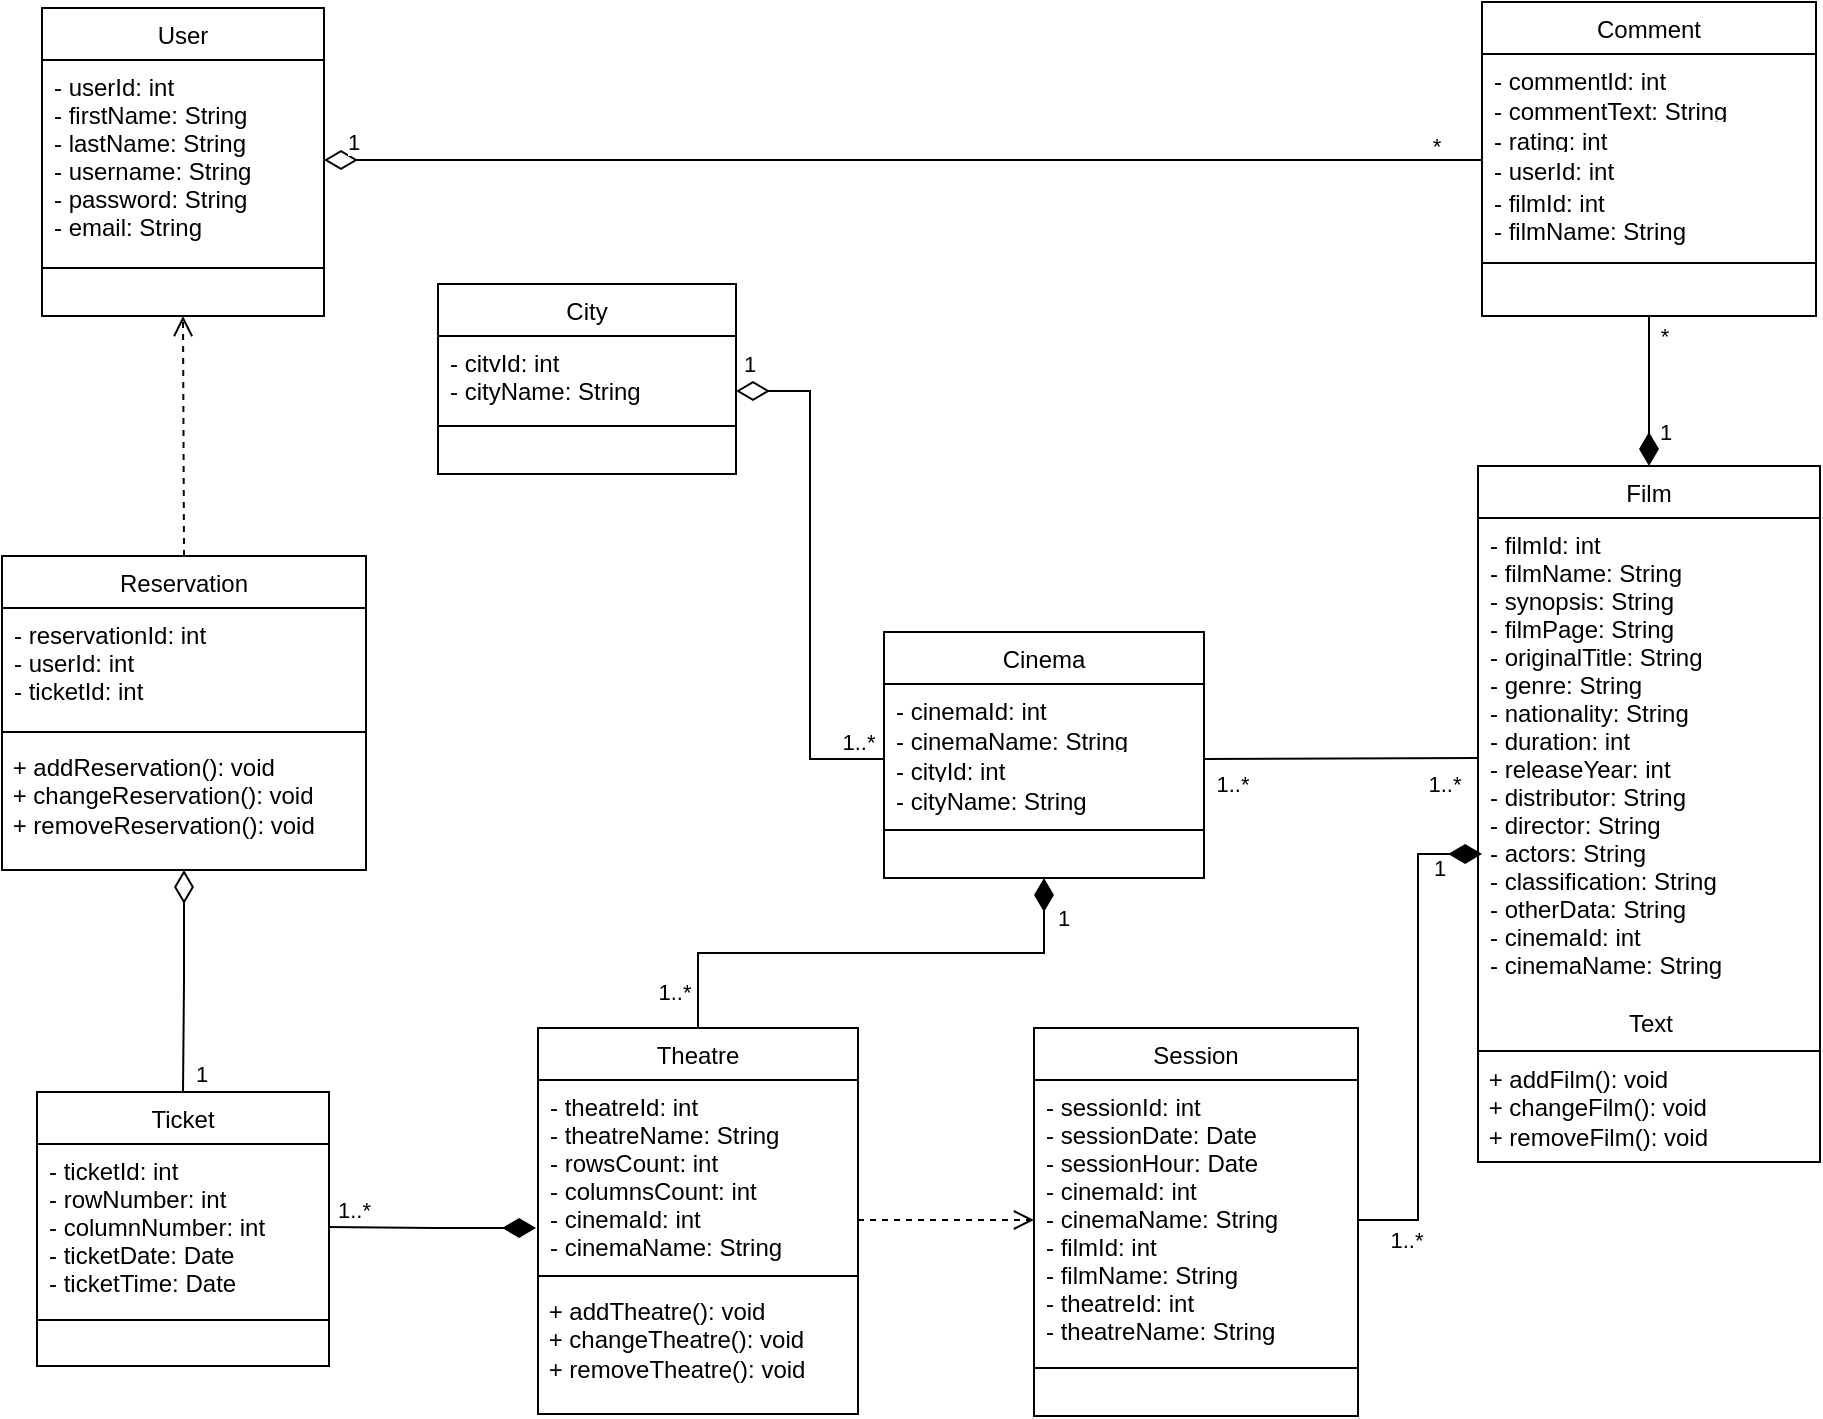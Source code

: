 <mxfile version="24.2.3" type="device">
  <diagram id="C5RBs43oDa-KdzZeNtuy" name="Page-1">
    <mxGraphModel dx="2261" dy="746" grid="0" gridSize="13" guides="1" tooltips="1" connect="1" arrows="1" fold="1" page="1" pageScale="1" pageWidth="827" pageHeight="1169" math="0" shadow="0">
      <root>
        <mxCell id="WIyWlLk6GJQsqaUBKTNV-0" />
        <mxCell id="WIyWlLk6GJQsqaUBKTNV-1" parent="WIyWlLk6GJQsqaUBKTNV-0" />
        <mxCell id="zkfFHV4jXpPFQw0GAbJ--17" value="Cinema" style="swimlane;fontStyle=0;align=center;verticalAlign=top;childLayout=stackLayout;horizontal=1;startSize=26;horizontalStack=0;resizeParent=1;resizeLast=0;collapsible=1;marginBottom=0;rounded=0;shadow=0;strokeWidth=1;" parent="WIyWlLk6GJQsqaUBKTNV-1" vertex="1">
          <mxGeometry x="-368" y="374" width="160" height="123" as="geometry">
            <mxRectangle x="550" y="140" width="160" height="26" as="alternateBounds" />
          </mxGeometry>
        </mxCell>
        <mxCell id="zkfFHV4jXpPFQw0GAbJ--18" value="- cinemaId: int" style="text;align=left;verticalAlign=top;spacingLeft=4;spacingRight=4;overflow=hidden;rotatable=0;points=[[0,0.5],[1,0.5]];portConstraint=eastwest;" parent="zkfFHV4jXpPFQw0GAbJ--17" vertex="1">
          <mxGeometry y="26" width="160" height="15" as="geometry" />
        </mxCell>
        <mxCell id="zkfFHV4jXpPFQw0GAbJ--21" value="- cinemaName: String" style="text;align=left;verticalAlign=top;spacingLeft=4;spacingRight=4;overflow=hidden;rotatable=0;points=[[0,0.5],[1,0.5]];portConstraint=eastwest;rounded=0;shadow=0;html=0;" parent="zkfFHV4jXpPFQw0GAbJ--17" vertex="1">
          <mxGeometry y="41" width="160" height="15" as="geometry" />
        </mxCell>
        <mxCell id="zkfFHV4jXpPFQw0GAbJ--19" value="- cityId: int" style="text;align=left;verticalAlign=top;spacingLeft=4;spacingRight=4;overflow=hidden;rotatable=0;points=[[0,0.5],[1,0.5]];portConstraint=eastwest;rounded=0;shadow=0;html=0;" parent="zkfFHV4jXpPFQw0GAbJ--17" vertex="1">
          <mxGeometry y="56" width="160" height="15" as="geometry" />
        </mxCell>
        <mxCell id="zkfFHV4jXpPFQw0GAbJ--20" value="- cityName: String" style="text;align=left;verticalAlign=top;spacingLeft=4;spacingRight=4;overflow=hidden;rotatable=0;points=[[0,0.5],[1,0.5]];portConstraint=eastwest;rounded=0;shadow=0;html=0;fontFamily=Helvetica;" parent="zkfFHV4jXpPFQw0GAbJ--17" vertex="1">
          <mxGeometry y="71" width="160" height="24" as="geometry" />
        </mxCell>
        <mxCell id="zkfFHV4jXpPFQw0GAbJ--23" value="" style="line;html=1;strokeWidth=1;align=left;verticalAlign=middle;spacingTop=-1;spacingLeft=3;spacingRight=3;rotatable=0;labelPosition=right;points=[];portConstraint=eastwest;" parent="zkfFHV4jXpPFQw0GAbJ--17" vertex="1">
          <mxGeometry y="95" width="160" height="8" as="geometry" />
        </mxCell>
        <mxCell id="QFWBWIgybLpeq1G7iUkS-0" value="City" style="swimlane;fontStyle=0;align=center;verticalAlign=top;childLayout=stackLayout;horizontal=1;startSize=26;horizontalStack=0;resizeParent=1;resizeLast=0;collapsible=1;marginBottom=0;rounded=0;shadow=0;strokeWidth=1;" parent="WIyWlLk6GJQsqaUBKTNV-1" vertex="1">
          <mxGeometry x="-591" y="200" width="149" height="95" as="geometry">
            <mxRectangle x="550" y="140" width="160" height="26" as="alternateBounds" />
          </mxGeometry>
        </mxCell>
        <mxCell id="QFWBWIgybLpeq1G7iUkS-2" value="- cityId: int" style="text;align=left;verticalAlign=top;spacingLeft=4;spacingRight=4;overflow=hidden;rotatable=0;points=[[0,0.5],[1,0.5]];portConstraint=eastwest;rounded=0;shadow=0;html=0;" parent="QFWBWIgybLpeq1G7iUkS-0" vertex="1">
          <mxGeometry y="26" width="149" height="14" as="geometry" />
        </mxCell>
        <mxCell id="QFWBWIgybLpeq1G7iUkS-4" value="- cityName: String" style="text;align=left;verticalAlign=top;spacingLeft=4;spacingRight=4;overflow=hidden;rotatable=0;points=[[0,0.5],[1,0.5]];portConstraint=eastwest;rounded=0;shadow=0;html=0;fontFamily=Helvetica;" parent="QFWBWIgybLpeq1G7iUkS-0" vertex="1">
          <mxGeometry y="40" width="149" height="27" as="geometry" />
        </mxCell>
        <mxCell id="QFWBWIgybLpeq1G7iUkS-5" value="" style="line;html=1;strokeWidth=1;align=left;verticalAlign=middle;spacingTop=-1;spacingLeft=3;spacingRight=3;rotatable=0;labelPosition=right;points=[];portConstraint=eastwest;" parent="QFWBWIgybLpeq1G7iUkS-0" vertex="1">
          <mxGeometry y="67" width="149" height="8" as="geometry" />
        </mxCell>
        <mxCell id="QFWBWIgybLpeq1G7iUkS-7" value="Comment" style="swimlane;fontStyle=0;align=center;verticalAlign=top;childLayout=stackLayout;horizontal=1;startSize=26;horizontalStack=0;resizeParent=1;resizeLast=0;collapsible=1;marginBottom=0;rounded=0;shadow=0;strokeWidth=1;" parent="WIyWlLk6GJQsqaUBKTNV-1" vertex="1">
          <mxGeometry x="-69" y="59" width="167" height="157" as="geometry">
            <mxRectangle x="550" y="140" width="160" height="26" as="alternateBounds" />
          </mxGeometry>
        </mxCell>
        <mxCell id="QFWBWIgybLpeq1G7iUkS-8" value="- commentId: int" style="text;align=left;verticalAlign=top;spacingLeft=4;spacingRight=4;overflow=hidden;rotatable=0;points=[[0,0.5],[1,0.5]];portConstraint=eastwest;" parent="QFWBWIgybLpeq1G7iUkS-7" vertex="1">
          <mxGeometry y="26" width="167" height="15" as="geometry" />
        </mxCell>
        <mxCell id="QFWBWIgybLpeq1G7iUkS-9" value="- commentText: String" style="text;align=left;verticalAlign=top;spacingLeft=4;spacingRight=4;overflow=hidden;rotatable=0;points=[[0,0.5],[1,0.5]];portConstraint=eastwest;rounded=0;shadow=0;html=0;" parent="QFWBWIgybLpeq1G7iUkS-7" vertex="1">
          <mxGeometry y="41" width="167" height="15" as="geometry" />
        </mxCell>
        <mxCell id="QFWBWIgybLpeq1G7iUkS-10" value="- rating: int" style="text;align=left;verticalAlign=top;spacingLeft=4;spacingRight=4;overflow=hidden;rotatable=0;points=[[0,0.5],[1,0.5]];portConstraint=eastwest;rounded=0;shadow=0;html=0;" parent="QFWBWIgybLpeq1G7iUkS-7" vertex="1">
          <mxGeometry y="56" width="167" height="15" as="geometry" />
        </mxCell>
        <mxCell id="QFWBWIgybLpeq1G7iUkS-11" value="- userId: int" style="text;align=left;verticalAlign=top;spacingLeft=4;spacingRight=4;overflow=hidden;rotatable=0;points=[[0,0.5],[1,0.5]];portConstraint=eastwest;rounded=0;shadow=0;html=0;fontFamily=Helvetica;" parent="QFWBWIgybLpeq1G7iUkS-7" vertex="1">
          <mxGeometry y="71" width="167" height="16" as="geometry" />
        </mxCell>
        <mxCell id="QFWBWIgybLpeq1G7iUkS-14" value="- filmId: int&#xa;- filmName: String&#xa;" style="text;align=left;verticalAlign=top;spacingLeft=4;spacingRight=4;overflow=hidden;rotatable=0;points=[[0,0.5],[1,0.5]];portConstraint=eastwest;rounded=0;shadow=0;html=0;fontFamily=Helvetica;" parent="QFWBWIgybLpeq1G7iUkS-7" vertex="1">
          <mxGeometry y="87" width="167" height="36" as="geometry" />
        </mxCell>
        <mxCell id="QFWBWIgybLpeq1G7iUkS-12" value="" style="line;html=1;strokeWidth=1;align=left;verticalAlign=middle;spacingTop=-1;spacingLeft=3;spacingRight=3;rotatable=0;labelPosition=right;points=[];portConstraint=eastwest;strokeColor=default;" parent="QFWBWIgybLpeq1G7iUkS-7" vertex="1">
          <mxGeometry y="123" width="167" height="15" as="geometry" />
        </mxCell>
        <mxCell id="QFWBWIgybLpeq1G7iUkS-16" value="Film" style="swimlane;fontStyle=0;align=center;verticalAlign=top;childLayout=stackLayout;horizontal=1;startSize=26;horizontalStack=0;resizeParent=1;resizeLast=0;collapsible=1;marginBottom=0;rounded=0;shadow=0;strokeWidth=1;" parent="WIyWlLk6GJQsqaUBKTNV-1" vertex="1">
          <mxGeometry x="-71" y="291" width="171" height="348" as="geometry">
            <mxRectangle x="550" y="140" width="160" height="26" as="alternateBounds" />
          </mxGeometry>
        </mxCell>
        <mxCell id="QFWBWIgybLpeq1G7iUkS-17" value="- filmId: int&#xa;- filmName: String&#xa;- synopsis: String&#xa;- filmPage: String&#xa;- originalTitle: String&#xa;- genre: String&#xa;- nationality: String&#xa;- duration: int&#xa;- releaseYear: int&#xa;- distributor: String&#xa;- director: String&#xa;- actors: String&#xa;- classification: String&#xa;- otherData: String&#xa;- cinemaId: int&#xa;- cinemaName: String&#xa;&#xa;" style="text;align=left;verticalAlign=top;spacingLeft=4;spacingRight=4;overflow=hidden;rotatable=0;points=[[0,0.5],[1,0.5]];portConstraint=eastwest;" parent="QFWBWIgybLpeq1G7iUkS-16" vertex="1">
          <mxGeometry y="26" width="171" height="240" as="geometry" />
        </mxCell>
        <mxCell id="7yv851JCd8LvZN7wa118-31" value="Text" style="text;html=1;align=center;verticalAlign=middle;resizable=0;points=[];autosize=1;strokeColor=none;fillColor=none;strokeWidth=1;" vertex="1" parent="QFWBWIgybLpeq1G7iUkS-16">
          <mxGeometry y="266" width="171" height="26" as="geometry" />
        </mxCell>
        <mxCell id="QFWBWIgybLpeq1G7iUkS-22" value="" style="line;html=1;strokeWidth=1;align=left;verticalAlign=middle;spacingTop=-1;spacingLeft=3;spacingRight=3;rotatable=0;labelPosition=right;points=[];portConstraint=eastwest;" parent="QFWBWIgybLpeq1G7iUkS-16" vertex="1">
          <mxGeometry y="292" width="171" height="1" as="geometry" />
        </mxCell>
        <mxCell id="7yv851JCd8LvZN7wa118-6" value="&amp;nbsp;+ addFilm(): void&lt;div&gt;&amp;nbsp;+ changeFilm(): void&lt;/div&gt;&lt;div&gt;&amp;nbsp;+ removeFilm(): void&lt;/div&gt;" style="text;html=1;align=left;verticalAlign=middle;resizable=0;points=[];autosize=1;strokeColor=none;fillColor=none;" vertex="1" parent="QFWBWIgybLpeq1G7iUkS-16">
          <mxGeometry y="293" width="171" height="55" as="geometry" />
        </mxCell>
        <mxCell id="QFWBWIgybLpeq1G7iUkS-28" value="Theatre" style="swimlane;fontStyle=0;align=center;verticalAlign=top;childLayout=stackLayout;horizontal=1;startSize=26;horizontalStack=0;resizeParent=1;resizeLast=0;collapsible=1;marginBottom=0;rounded=0;shadow=0;strokeWidth=1;" parent="WIyWlLk6GJQsqaUBKTNV-1" vertex="1">
          <mxGeometry x="-541" y="572" width="160" height="193" as="geometry">
            <mxRectangle x="550" y="140" width="160" height="26" as="alternateBounds" />
          </mxGeometry>
        </mxCell>
        <mxCell id="QFWBWIgybLpeq1G7iUkS-29" value="- theatreId: int&#xa;- theatreName: String&#xa;- rowsCount: int&#xa;- columnsCount: int&#xa;- cinemaId: int&#xa;- cinemaName: String&#xa;" style="text;align=left;verticalAlign=top;spacingLeft=4;spacingRight=4;overflow=hidden;rotatable=0;points=[[0,0.5],[1,0.5]];portConstraint=eastwest;" parent="QFWBWIgybLpeq1G7iUkS-28" vertex="1">
          <mxGeometry y="26" width="160" height="94" as="geometry" />
        </mxCell>
        <mxCell id="QFWBWIgybLpeq1G7iUkS-30" value="" style="line;html=1;strokeWidth=1;align=left;verticalAlign=middle;spacingTop=-1;spacingLeft=3;spacingRight=3;rotatable=0;labelPosition=right;points=[];portConstraint=eastwest;" parent="QFWBWIgybLpeq1G7iUkS-28" vertex="1">
          <mxGeometry y="120" width="160" height="8" as="geometry" />
        </mxCell>
        <mxCell id="7yv851JCd8LvZN7wa118-9" value="&amp;nbsp;+ addTheatre(): void&lt;div&gt;&amp;nbsp;+ changeTheatre(): void&lt;/div&gt;&lt;div&gt;&amp;nbsp;+ removeTheatre(): void&lt;/div&gt;" style="text;html=1;align=left;verticalAlign=middle;resizable=0;points=[];autosize=1;strokeColor=none;fillColor=none;" vertex="1" parent="QFWBWIgybLpeq1G7iUkS-28">
          <mxGeometry y="128" width="160" height="55" as="geometry" />
        </mxCell>
        <mxCell id="QFWBWIgybLpeq1G7iUkS-32" value="Session" style="swimlane;fontStyle=0;align=center;verticalAlign=top;childLayout=stackLayout;horizontal=1;startSize=26;horizontalStack=0;resizeParent=1;resizeLast=0;collapsible=1;marginBottom=0;rounded=0;shadow=0;strokeWidth=1;" parent="WIyWlLk6GJQsqaUBKTNV-1" vertex="1">
          <mxGeometry x="-293" y="572" width="162" height="194" as="geometry">
            <mxRectangle x="550" y="140" width="160" height="26" as="alternateBounds" />
          </mxGeometry>
        </mxCell>
        <mxCell id="QFWBWIgybLpeq1G7iUkS-33" value="- sessionId: int&#xa;- sessionDate: Date&#xa;- sessionHour: Date&#xa;- cinemaId: int&#xa;- cinemaName: String&#xa;- filmId: int&#xa;- filmName: String&#xa;- theatreId: int&#xa;- theatreName: String&#xa;" style="text;align=left;verticalAlign=top;spacingLeft=4;spacingRight=4;overflow=hidden;rotatable=0;points=[[0,0.5],[1,0.5]];portConstraint=eastwest;" parent="QFWBWIgybLpeq1G7iUkS-32" vertex="1">
          <mxGeometry y="26" width="162" height="140" as="geometry" />
        </mxCell>
        <mxCell id="QFWBWIgybLpeq1G7iUkS-34" value="" style="line;html=1;strokeWidth=1;align=left;verticalAlign=middle;spacingTop=-1;spacingLeft=3;spacingRight=3;rotatable=0;labelPosition=right;points=[];portConstraint=eastwest;" parent="QFWBWIgybLpeq1G7iUkS-32" vertex="1">
          <mxGeometry y="166" width="162" height="8" as="geometry" />
        </mxCell>
        <mxCell id="QFWBWIgybLpeq1G7iUkS-36" value="Ticket" style="swimlane;fontStyle=0;align=center;verticalAlign=top;childLayout=stackLayout;horizontal=1;startSize=26;horizontalStack=0;resizeParent=1;resizeLast=0;collapsible=1;marginBottom=0;rounded=0;shadow=0;strokeWidth=1;" parent="WIyWlLk6GJQsqaUBKTNV-1" vertex="1">
          <mxGeometry x="-791.5" y="604" width="146" height="137" as="geometry">
            <mxRectangle x="550" y="140" width="160" height="26" as="alternateBounds" />
          </mxGeometry>
        </mxCell>
        <mxCell id="QFWBWIgybLpeq1G7iUkS-37" value="- ticketId: int&#xa;- rowNumber: int&#xa;- columnNumber: int&#xa;- ticketDate: Date&#xa;- ticketTime: Date&#xa;" style="text;align=left;verticalAlign=top;spacingLeft=4;spacingRight=4;overflow=hidden;rotatable=0;points=[[0,0.5],[1,0.5]];portConstraint=eastwest;" parent="QFWBWIgybLpeq1G7iUkS-36" vertex="1">
          <mxGeometry y="26" width="146" height="83" as="geometry" />
        </mxCell>
        <mxCell id="QFWBWIgybLpeq1G7iUkS-38" value="" style="line;html=1;strokeWidth=1;align=left;verticalAlign=middle;spacingTop=-1;spacingLeft=3;spacingRight=3;rotatable=0;labelPosition=right;points=[];portConstraint=eastwest;" parent="QFWBWIgybLpeq1G7iUkS-36" vertex="1">
          <mxGeometry y="109" width="146" height="10" as="geometry" />
        </mxCell>
        <mxCell id="QFWBWIgybLpeq1G7iUkS-40" value="User" style="swimlane;fontStyle=0;align=center;verticalAlign=top;childLayout=stackLayout;horizontal=1;startSize=26;horizontalStack=0;resizeParent=1;resizeLast=0;collapsible=1;marginBottom=0;rounded=0;shadow=0;strokeWidth=1;" parent="WIyWlLk6GJQsqaUBKTNV-1" vertex="1">
          <mxGeometry x="-789" y="62" width="141" height="154" as="geometry">
            <mxRectangle x="-789" y="62" width="160" height="26" as="alternateBounds" />
          </mxGeometry>
        </mxCell>
        <mxCell id="QFWBWIgybLpeq1G7iUkS-41" value="- userId: int&#xa;- firstName: String&#xa;- lastName: String&#xa;- username: String&#xa;- password: String&#xa;- email: String&#xa;" style="text;align=left;verticalAlign=top;spacingLeft=4;spacingRight=4;overflow=hidden;rotatable=0;points=[[0,0.5],[1,0.5]];portConstraint=eastwest;" parent="QFWBWIgybLpeq1G7iUkS-40" vertex="1">
          <mxGeometry y="26" width="141" height="100" as="geometry" />
        </mxCell>
        <mxCell id="QFWBWIgybLpeq1G7iUkS-42" value="" style="line;html=1;strokeWidth=1;align=left;verticalAlign=middle;spacingTop=-1;spacingLeft=3;spacingRight=3;rotatable=0;labelPosition=right;points=[];portConstraint=eastwest;" parent="QFWBWIgybLpeq1G7iUkS-40" vertex="1">
          <mxGeometry y="126" width="141" height="8" as="geometry" />
        </mxCell>
        <mxCell id="7yv851JCd8LvZN7wa118-1" value="Reservation" style="swimlane;fontStyle=0;align=center;verticalAlign=top;childLayout=stackLayout;horizontal=1;startSize=26;horizontalStack=0;resizeParent=1;resizeLast=0;collapsible=1;marginBottom=0;rounded=0;shadow=0;strokeWidth=1;" vertex="1" parent="WIyWlLk6GJQsqaUBKTNV-1">
          <mxGeometry x="-809" y="336" width="182" height="157" as="geometry">
            <mxRectangle x="550" y="140" width="160" height="26" as="alternateBounds" />
          </mxGeometry>
        </mxCell>
        <mxCell id="7yv851JCd8LvZN7wa118-2" value="- reservationId: int&#xa;- userId: int&#xa;- ticketId: int&#xa;" style="text;align=left;verticalAlign=top;spacingLeft=4;spacingRight=4;overflow=hidden;rotatable=0;points=[[0,0.5],[1,0.5]];portConstraint=eastwest;" vertex="1" parent="7yv851JCd8LvZN7wa118-1">
          <mxGeometry y="26" width="182" height="58" as="geometry" />
        </mxCell>
        <mxCell id="7yv851JCd8LvZN7wa118-3" value="" style="line;html=1;strokeWidth=1;align=left;verticalAlign=middle;spacingTop=-1;spacingLeft=3;spacingRight=3;rotatable=0;labelPosition=right;points=[];portConstraint=eastwest;" vertex="1" parent="7yv851JCd8LvZN7wa118-1">
          <mxGeometry y="84" width="182" height="8" as="geometry" />
        </mxCell>
        <mxCell id="7yv851JCd8LvZN7wa118-8" value="&amp;nbsp;+ addReservation(): void&lt;div&gt;&amp;nbsp;+ changeReservation(): void&lt;/div&gt;&lt;div&gt;&amp;nbsp;+ removeReservation(): void&lt;/div&gt;" style="text;html=1;align=left;verticalAlign=middle;resizable=0;points=[];autosize=1;strokeColor=none;fillColor=none;" vertex="1" parent="7yv851JCd8LvZN7wa118-1">
          <mxGeometry y="92" width="182" height="55" as="geometry" />
        </mxCell>
        <mxCell id="7yv851JCd8LvZN7wa118-11" value="1" style="endArrow=none;html=1;endSize=12;startArrow=diamondThin;startSize=14;startFill=0;edgeStyle=orthogonalEdgeStyle;align=left;verticalAlign=bottom;rounded=0;exitX=1;exitY=0.5;exitDx=0;exitDy=0;entryX=0;entryY=0.5;entryDx=0;entryDy=0;endFill=0;" edge="1" parent="WIyWlLk6GJQsqaUBKTNV-1" source="QFWBWIgybLpeq1G7iUkS-4" target="zkfFHV4jXpPFQw0GAbJ--19">
          <mxGeometry x="-0.986" y="6" relative="1" as="geometry">
            <mxPoint x="-364" y="398" as="sourcePoint" />
            <mxPoint x="-338" y="398" as="targetPoint" />
            <mxPoint y="1" as="offset" />
          </mxGeometry>
        </mxCell>
        <mxCell id="7yv851JCd8LvZN7wa118-12" value="1" style="endArrow=none;html=1;endSize=12;startArrow=diamondThin;startSize=14;startFill=1;edgeStyle=orthogonalEdgeStyle;align=left;verticalAlign=bottom;rounded=0;entryX=0.5;entryY=0;entryDx=0;entryDy=0;exitX=0.5;exitY=1;exitDx=0;exitDy=0;endFill=0;" edge="1" parent="WIyWlLk6GJQsqaUBKTNV-1" source="zkfFHV4jXpPFQw0GAbJ--17" target="QFWBWIgybLpeq1G7iUkS-28">
          <mxGeometry x="-0.768" y="5" relative="1" as="geometry">
            <mxPoint x="-186" y="498" as="sourcePoint" />
            <mxPoint x="-67" y="468" as="targetPoint" />
            <mxPoint as="offset" />
          </mxGeometry>
        </mxCell>
        <mxCell id="7yv851JCd8LvZN7wa118-14" value="1" style="endArrow=none;html=1;endSize=12;startArrow=diamondThin;startSize=14;startFill=0;edgeStyle=orthogonalEdgeStyle;align=left;verticalAlign=bottom;rounded=0;exitX=1;exitY=0.5;exitDx=0;exitDy=0;entryX=0;entryY=0.5;entryDx=0;entryDy=0;endFill=0;" edge="1" parent="WIyWlLk6GJQsqaUBKTNV-1" source="QFWBWIgybLpeq1G7iUkS-41" target="QFWBWIgybLpeq1G7iUkS-11">
          <mxGeometry x="-0.965" relative="1" as="geometry">
            <mxPoint x="-201" y="138" as="sourcePoint" />
            <mxPoint x="-41" y="138" as="targetPoint" />
            <mxPoint as="offset" />
          </mxGeometry>
        </mxCell>
        <mxCell id="7yv851JCd8LvZN7wa118-15" value="" style="html=1;verticalAlign=bottom;endArrow=open;dashed=1;endSize=8;curved=0;rounded=0;entryX=0.5;entryY=1;entryDx=0;entryDy=0;exitX=0.5;exitY=0;exitDx=0;exitDy=0;" edge="1" parent="WIyWlLk6GJQsqaUBKTNV-1" source="7yv851JCd8LvZN7wa118-1" target="QFWBWIgybLpeq1G7iUkS-40">
          <mxGeometry relative="1" as="geometry">
            <mxPoint x="-685" y="295" as="sourcePoint" />
            <mxPoint x="-765" y="295" as="targetPoint" />
          </mxGeometry>
        </mxCell>
        <mxCell id="7yv851JCd8LvZN7wa118-16" value="1" style="endArrow=none;html=1;endSize=12;startArrow=diamondThin;startSize=14;startFill=1;edgeStyle=orthogonalEdgeStyle;align=left;verticalAlign=bottom;rounded=0;entryX=1;entryY=0.5;entryDx=0;entryDy=0;endFill=0;exitX=0.012;exitY=0.7;exitDx=0;exitDy=0;exitPerimeter=0;" edge="1" parent="WIyWlLk6GJQsqaUBKTNV-1" source="QFWBWIgybLpeq1G7iUkS-17" target="QFWBWIgybLpeq1G7iUkS-33">
          <mxGeometry x="-0.603" y="6" relative="1" as="geometry">
            <mxPoint x="-70" y="482" as="sourcePoint" />
            <mxPoint x="-24" y="400" as="targetPoint" />
            <mxPoint as="offset" />
          </mxGeometry>
        </mxCell>
        <mxCell id="7yv851JCd8LvZN7wa118-18" value="1..*" style="endArrow=none;html=1;endSize=12;startArrow=diamondThin;startSize=14;startFill=1;edgeStyle=orthogonalEdgeStyle;align=left;verticalAlign=bottom;rounded=0;entryX=1;entryY=0.5;entryDx=0;entryDy=0;exitX=-0.006;exitY=0.787;exitDx=0;exitDy=0;exitPerimeter=0;endFill=0;" edge="1" parent="WIyWlLk6GJQsqaUBKTNV-1" source="QFWBWIgybLpeq1G7iUkS-29" target="QFWBWIgybLpeq1G7iUkS-37">
          <mxGeometry x="0.947" relative="1" as="geometry">
            <mxPoint x="-521" y="664" as="sourcePoint" />
            <mxPoint x="-480" y="523" as="targetPoint" />
            <mxPoint as="offset" />
          </mxGeometry>
        </mxCell>
        <mxCell id="7yv851JCd8LvZN7wa118-20" value="1" style="endArrow=none;html=1;endSize=12;startArrow=diamondThin;startSize=14;startFill=0;edgeStyle=orthogonalEdgeStyle;align=left;verticalAlign=bottom;rounded=0;entryX=0.5;entryY=0;entryDx=0;entryDy=0;exitX=0.5;exitY=1;exitDx=0;exitDy=0;endFill=0;" edge="1" parent="WIyWlLk6GJQsqaUBKTNV-1" source="7yv851JCd8LvZN7wa118-1" target="QFWBWIgybLpeq1G7iUkS-36">
          <mxGeometry x="1" y="4" relative="1" as="geometry">
            <mxPoint x="-729" y="507" as="sourcePoint" />
            <mxPoint x="-565" y="551" as="targetPoint" />
            <mxPoint as="offset" />
          </mxGeometry>
        </mxCell>
        <mxCell id="7yv851JCd8LvZN7wa118-21" value="" style="endArrow=none;endFill=0;endSize=24;html=1;rounded=0;exitX=1;exitY=0.5;exitDx=0;exitDy=0;entryX=0;entryY=0.5;entryDx=0;entryDy=0;" edge="1" parent="WIyWlLk6GJQsqaUBKTNV-1" source="zkfFHV4jXpPFQw0GAbJ--19" target="QFWBWIgybLpeq1G7iUkS-17">
          <mxGeometry width="160" relative="1" as="geometry">
            <mxPoint x="-213" y="354" as="sourcePoint" />
            <mxPoint x="-53" y="354" as="targetPoint" />
          </mxGeometry>
        </mxCell>
        <mxCell id="7yv851JCd8LvZN7wa118-22" value="" style="html=1;verticalAlign=bottom;endArrow=open;dashed=1;endSize=8;curved=0;rounded=0;entryX=0;entryY=0.5;entryDx=0;entryDy=0;exitX=1;exitY=0.745;exitDx=0;exitDy=0;exitPerimeter=0;" edge="1" parent="WIyWlLk6GJQsqaUBKTNV-1" source="QFWBWIgybLpeq1G7iUkS-29" target="QFWBWIgybLpeq1G7iUkS-33">
          <mxGeometry relative="1" as="geometry">
            <mxPoint x="-305" y="755" as="sourcePoint" />
            <mxPoint x="-334" y="679" as="targetPoint" />
          </mxGeometry>
        </mxCell>
        <mxCell id="7yv851JCd8LvZN7wa118-23" value="&lt;font style=&quot;font-size: 11px;&quot;&gt;*&lt;/font&gt;" style="text;html=1;align=center;verticalAlign=middle;resizable=0;points=[];autosize=1;strokeColor=none;fillColor=none;" vertex="1" parent="WIyWlLk6GJQsqaUBKTNV-1">
          <mxGeometry x="-103" y="118" width="22" height="26" as="geometry" />
        </mxCell>
        <mxCell id="7yv851JCd8LvZN7wa118-26" value="&lt;font style=&quot;font-size: 11px;&quot;&gt;1..*&lt;/font&gt;" style="text;html=1;align=center;verticalAlign=middle;resizable=0;points=[];autosize=1;strokeColor=none;fillColor=none;" vertex="1" parent="WIyWlLk6GJQsqaUBKTNV-1">
          <mxGeometry x="-399" y="416" width="35" height="26" as="geometry" />
        </mxCell>
        <mxCell id="7yv851JCd8LvZN7wa118-29" value="&lt;font style=&quot;font-size: 11px;&quot;&gt;1..*&lt;/font&gt;" style="text;html=1;align=center;verticalAlign=middle;resizable=0;points=[];autosize=1;strokeColor=none;fillColor=none;" vertex="1" parent="WIyWlLk6GJQsqaUBKTNV-1">
          <mxGeometry x="-491" y="541" width="35" height="26" as="geometry" />
        </mxCell>
        <mxCell id="7yv851JCd8LvZN7wa118-30" value="&lt;font style=&quot;font-size: 11px;&quot;&gt;1..*&lt;/font&gt;" style="text;html=1;align=center;verticalAlign=middle;resizable=0;points=[];autosize=1;strokeColor=none;fillColor=none;" vertex="1" parent="WIyWlLk6GJQsqaUBKTNV-1">
          <mxGeometry x="-212" y="437" width="35" height="26" as="geometry" />
        </mxCell>
        <mxCell id="7yv851JCd8LvZN7wa118-32" value="&lt;font style=&quot;font-size: 11px;&quot;&gt;1..*&lt;/font&gt;" style="text;html=1;align=center;verticalAlign=middle;resizable=0;points=[];autosize=1;strokeColor=none;fillColor=none;" vertex="1" parent="WIyWlLk6GJQsqaUBKTNV-1">
          <mxGeometry x="-106" y="437" width="35" height="26" as="geometry" />
        </mxCell>
        <mxCell id="7yv851JCd8LvZN7wa118-34" value="&lt;font style=&quot;font-size: 11px;&quot;&gt;1..*&lt;/font&gt;" style="text;html=1;align=center;verticalAlign=middle;resizable=0;points=[];autosize=1;strokeColor=none;fillColor=none;" vertex="1" parent="WIyWlLk6GJQsqaUBKTNV-1">
          <mxGeometry x="-125" y="665" width="35" height="26" as="geometry" />
        </mxCell>
        <mxCell id="7yv851JCd8LvZN7wa118-35" value="1" style="endArrow=none;html=1;endSize=12;startArrow=diamondThin;startSize=14;startFill=1;edgeStyle=orthogonalEdgeStyle;align=left;verticalAlign=bottom;rounded=0;exitX=0.5;exitY=0;exitDx=0;exitDy=0;entryX=0.5;entryY=1;entryDx=0;entryDy=0;endFill=0;" edge="1" parent="WIyWlLk6GJQsqaUBKTNV-1" source="QFWBWIgybLpeq1G7iUkS-16" target="QFWBWIgybLpeq1G7iUkS-7">
          <mxGeometry x="-0.787" y="-2" relative="1" as="geometry">
            <mxPoint x="3" y="254" as="sourcePoint" />
            <mxPoint x="163" y="254" as="targetPoint" />
            <mxPoint x="1" as="offset" />
          </mxGeometry>
        </mxCell>
        <mxCell id="7yv851JCd8LvZN7wa118-37" value="&lt;font style=&quot;font-size: 11px;&quot;&gt;*&lt;/font&gt;" style="text;html=1;align=center;verticalAlign=middle;resizable=0;points=[];autosize=1;strokeColor=none;fillColor=none;" vertex="1" parent="WIyWlLk6GJQsqaUBKTNV-1">
          <mxGeometry x="11" y="213" width="22" height="26" as="geometry" />
        </mxCell>
      </root>
    </mxGraphModel>
  </diagram>
</mxfile>
